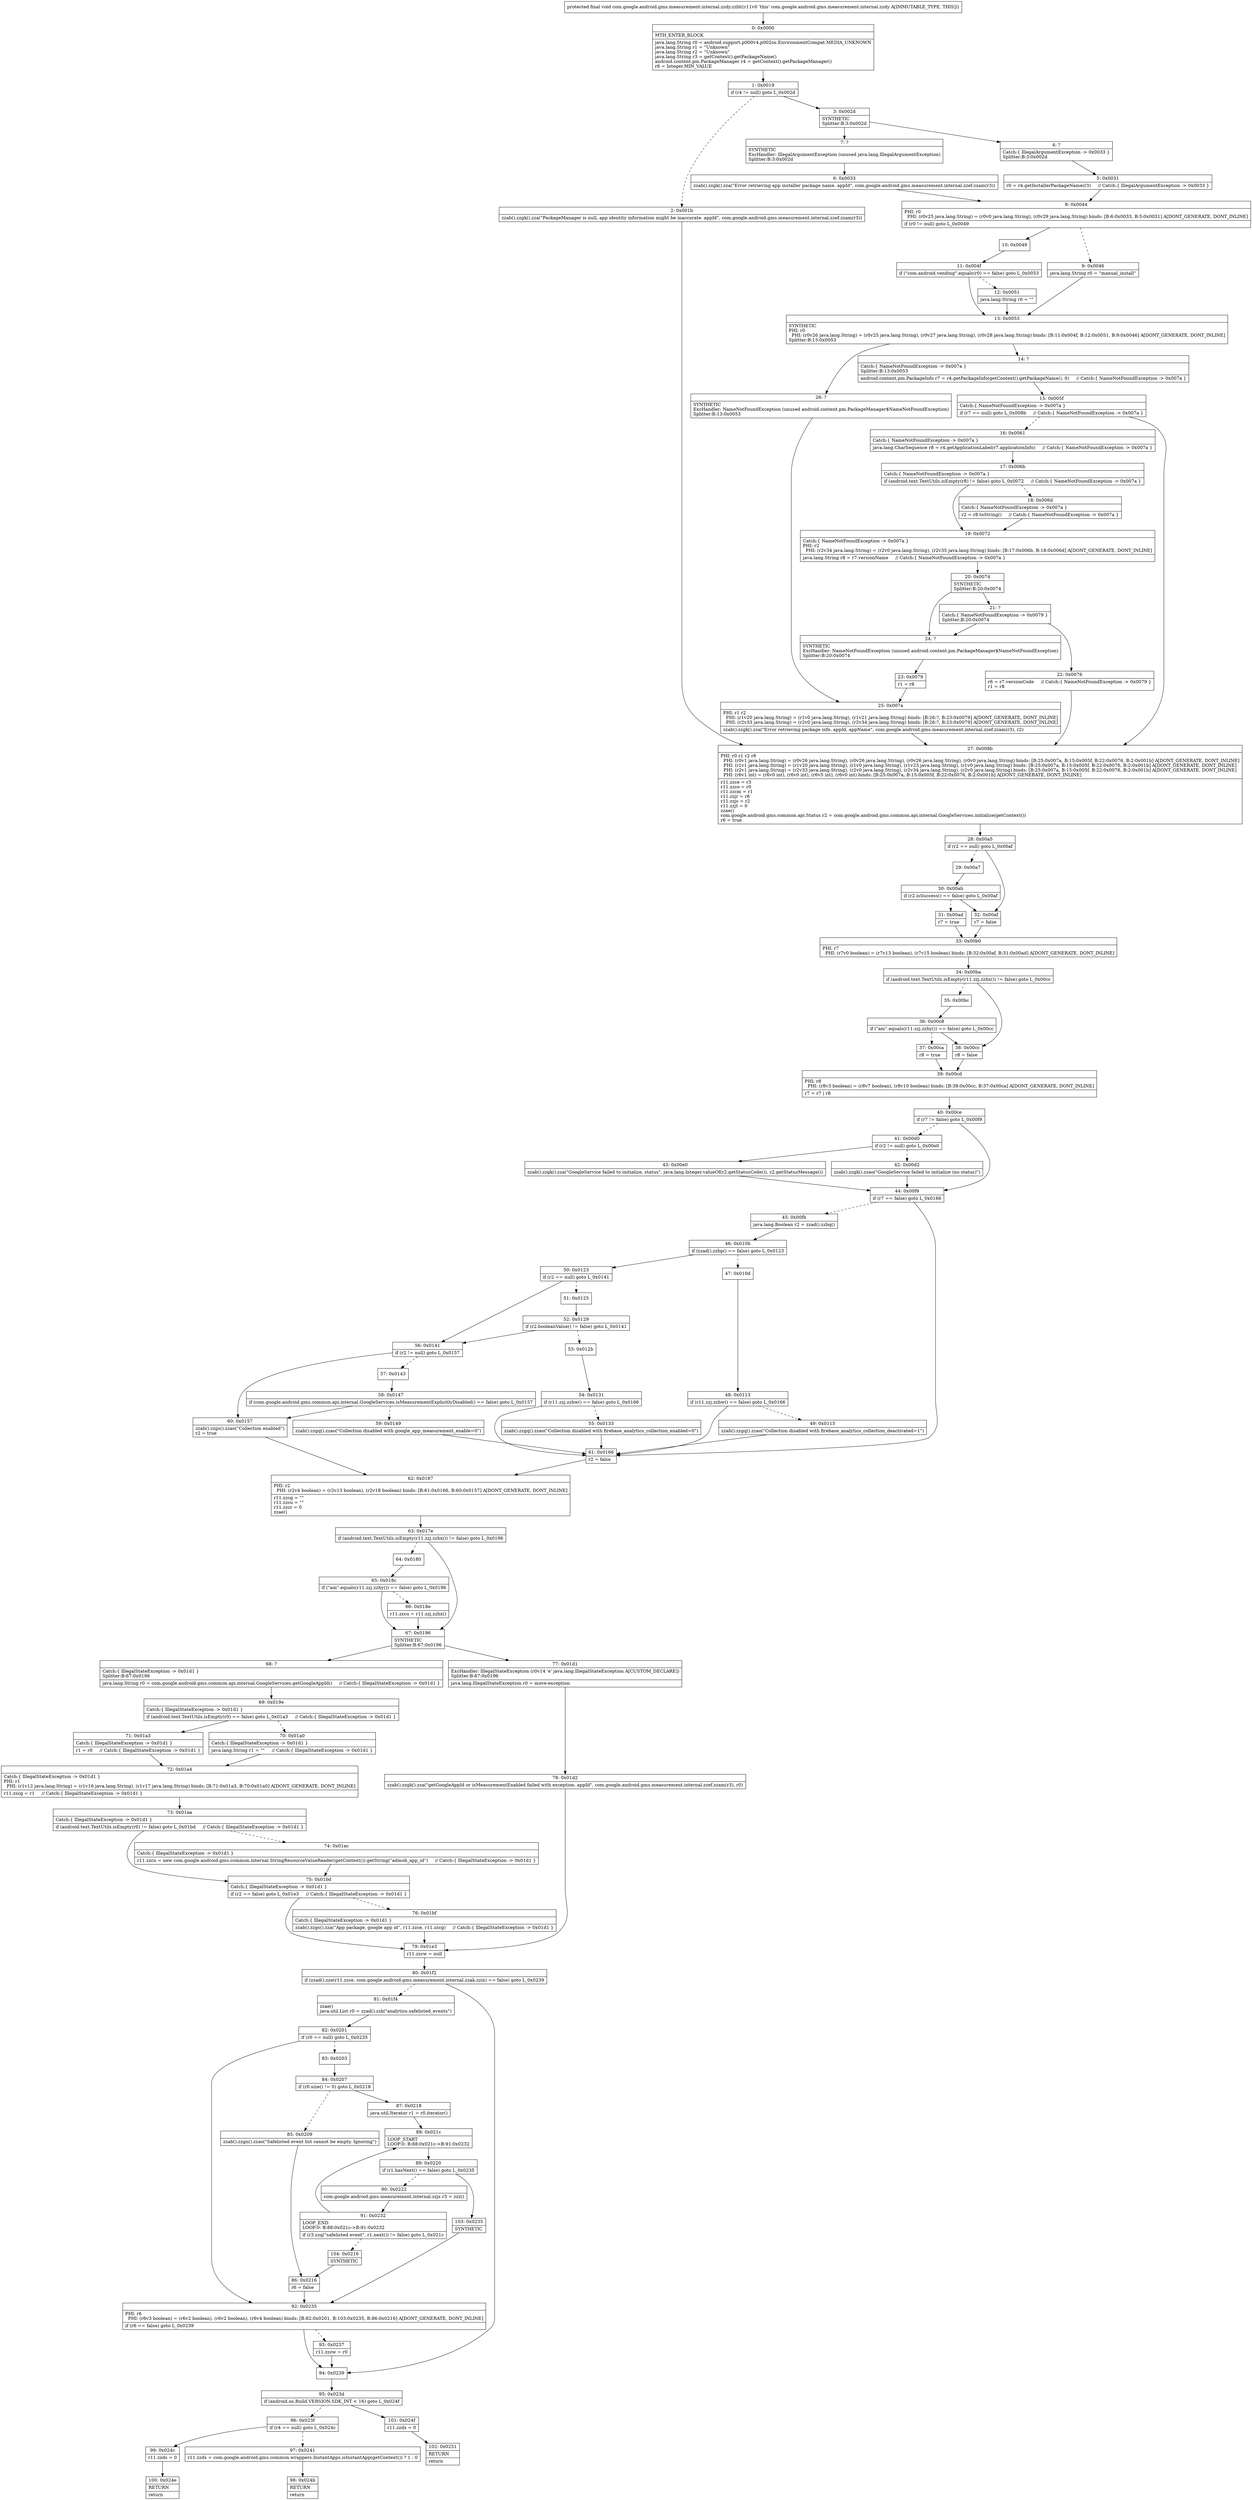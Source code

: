 digraph "CFG forcom.google.android.gms.measurement.internal.zzdy.zzbl()V" {
Node_0 [shape=record,label="{0\:\ 0x0000|MTH_ENTER_BLOCK\l|java.lang.String r0 = android.support.p000v4.p002os.EnvironmentCompat.MEDIA_UNKNOWN\ljava.lang.String r1 = \"Unknown\"\ljava.lang.String r2 = \"Unknown\"\ljava.lang.String r3 = getContext().getPackageName()\landroid.content.pm.PackageManager r4 = getContext().getPackageManager()\lr6 = Integer.MIN_VALUE\l}"];
Node_1 [shape=record,label="{1\:\ 0x0019|if (r4 != null) goto L_0x002d\l}"];
Node_2 [shape=record,label="{2\:\ 0x001b|zzab().zzgk().zza(\"PackageManager is null, app identity information might be inaccurate. appId\", com.google.android.gms.measurement.internal.zzef.zzam(r3))\l}"];
Node_3 [shape=record,label="{3\:\ 0x002d|SYNTHETIC\lSplitter:B:3:0x002d\l}"];
Node_4 [shape=record,label="{4\:\ ?|Catch:\{ IllegalArgumentException \-\> 0x0033 \}\lSplitter:B:3:0x002d\l}"];
Node_5 [shape=record,label="{5\:\ 0x0031|r0 = r4.getInstallerPackageName(r3)     \/\/ Catch:\{ IllegalArgumentException \-\> 0x0033 \}\l}"];
Node_6 [shape=record,label="{6\:\ 0x0033|zzab().zzgk().zza(\"Error retrieving app installer package name. appId\", com.google.android.gms.measurement.internal.zzef.zzam(r3))\l}"];
Node_7 [shape=record,label="{7\:\ ?|SYNTHETIC\lExcHandler: IllegalArgumentException (unused java.lang.IllegalArgumentException)\lSplitter:B:3:0x002d\l}"];
Node_8 [shape=record,label="{8\:\ 0x0044|PHI: r0 \l  PHI: (r0v25 java.lang.String) = (r0v0 java.lang.String), (r0v29 java.lang.String) binds: [B:6:0x0033, B:5:0x0031] A[DONT_GENERATE, DONT_INLINE]\l|if (r0 != null) goto L_0x0049\l}"];
Node_9 [shape=record,label="{9\:\ 0x0046|java.lang.String r0 = \"manual_install\"\l}"];
Node_10 [shape=record,label="{10\:\ 0x0049}"];
Node_11 [shape=record,label="{11\:\ 0x004f|if (\"com.android.vending\".equals(r0) == false) goto L_0x0053\l}"];
Node_12 [shape=record,label="{12\:\ 0x0051|java.lang.String r0 = \"\"\l}"];
Node_13 [shape=record,label="{13\:\ 0x0053|SYNTHETIC\lPHI: r0 \l  PHI: (r0v26 java.lang.String) = (r0v25 java.lang.String), (r0v27 java.lang.String), (r0v28 java.lang.String) binds: [B:11:0x004f, B:12:0x0051, B:9:0x0046] A[DONT_GENERATE, DONT_INLINE]\lSplitter:B:13:0x0053\l}"];
Node_14 [shape=record,label="{14\:\ ?|Catch:\{ NameNotFoundException \-\> 0x007a \}\lSplitter:B:13:0x0053\l|android.content.pm.PackageInfo r7 = r4.getPackageInfo(getContext().getPackageName(), 0)     \/\/ Catch:\{ NameNotFoundException \-\> 0x007a \}\l}"];
Node_15 [shape=record,label="{15\:\ 0x005f|Catch:\{ NameNotFoundException \-\> 0x007a \}\l|if (r7 == null) goto L_0x008b     \/\/ Catch:\{ NameNotFoundException \-\> 0x007a \}\l}"];
Node_16 [shape=record,label="{16\:\ 0x0061|Catch:\{ NameNotFoundException \-\> 0x007a \}\l|java.lang.CharSequence r8 = r4.getApplicationLabel(r7.applicationInfo)     \/\/ Catch:\{ NameNotFoundException \-\> 0x007a \}\l}"];
Node_17 [shape=record,label="{17\:\ 0x006b|Catch:\{ NameNotFoundException \-\> 0x007a \}\l|if (android.text.TextUtils.isEmpty(r8) != false) goto L_0x0072     \/\/ Catch:\{ NameNotFoundException \-\> 0x007a \}\l}"];
Node_18 [shape=record,label="{18\:\ 0x006d|Catch:\{ NameNotFoundException \-\> 0x007a \}\l|r2 = r8.toString()     \/\/ Catch:\{ NameNotFoundException \-\> 0x007a \}\l}"];
Node_19 [shape=record,label="{19\:\ 0x0072|Catch:\{ NameNotFoundException \-\> 0x007a \}\lPHI: r2 \l  PHI: (r2v34 java.lang.String) = (r2v0 java.lang.String), (r2v35 java.lang.String) binds: [B:17:0x006b, B:18:0x006d] A[DONT_GENERATE, DONT_INLINE]\l|java.lang.String r8 = r7.versionName     \/\/ Catch:\{ NameNotFoundException \-\> 0x007a \}\l}"];
Node_20 [shape=record,label="{20\:\ 0x0074|SYNTHETIC\lSplitter:B:20:0x0074\l}"];
Node_21 [shape=record,label="{21\:\ ?|Catch:\{ NameNotFoundException \-\> 0x0079 \}\lSplitter:B:20:0x0074\l}"];
Node_22 [shape=record,label="{22\:\ 0x0076|r6 = r7.versionCode     \/\/ Catch:\{ NameNotFoundException \-\> 0x0079 \}\lr1 = r8\l}"];
Node_23 [shape=record,label="{23\:\ 0x0079|r1 = r8\l}"];
Node_24 [shape=record,label="{24\:\ ?|SYNTHETIC\lExcHandler: NameNotFoundException (unused android.content.pm.PackageManager$NameNotFoundException)\lSplitter:B:20:0x0074\l}"];
Node_25 [shape=record,label="{25\:\ 0x007a|PHI: r1 r2 \l  PHI: (r1v20 java.lang.String) = (r1v0 java.lang.String), (r1v21 java.lang.String) binds: [B:26:?, B:23:0x0079] A[DONT_GENERATE, DONT_INLINE]\l  PHI: (r2v33 java.lang.String) = (r2v0 java.lang.String), (r2v34 java.lang.String) binds: [B:26:?, B:23:0x0079] A[DONT_GENERATE, DONT_INLINE]\l|zzab().zzgk().zza(\"Error retrieving package info. appId, appName\", com.google.android.gms.measurement.internal.zzef.zzam(r3), r2)\l}"];
Node_26 [shape=record,label="{26\:\ ?|SYNTHETIC\lExcHandler: NameNotFoundException (unused android.content.pm.PackageManager$NameNotFoundException)\lSplitter:B:13:0x0053\l}"];
Node_27 [shape=record,label="{27\:\ 0x008b|PHI: r0 r1 r2 r6 \l  PHI: (r0v1 java.lang.String) = (r0v26 java.lang.String), (r0v26 java.lang.String), (r0v26 java.lang.String), (r0v0 java.lang.String) binds: [B:25:0x007a, B:15:0x005f, B:22:0x0076, B:2:0x001b] A[DONT_GENERATE, DONT_INLINE]\l  PHI: (r1v1 java.lang.String) = (r1v20 java.lang.String), (r1v0 java.lang.String), (r1v23 java.lang.String), (r1v0 java.lang.String) binds: [B:25:0x007a, B:15:0x005f, B:22:0x0076, B:2:0x001b] A[DONT_GENERATE, DONT_INLINE]\l  PHI: (r2v1 java.lang.String) = (r2v33 java.lang.String), (r2v0 java.lang.String), (r2v34 java.lang.String), (r2v0 java.lang.String) binds: [B:25:0x007a, B:15:0x005f, B:22:0x0076, B:2:0x001b] A[DONT_GENERATE, DONT_INLINE]\l  PHI: (r6v1 int) = (r6v0 int), (r6v0 int), (r6v5 int), (r6v0 int) binds: [B:25:0x007a, B:15:0x005f, B:22:0x0076, B:2:0x001b] A[DONT_GENERATE, DONT_INLINE]\l|r11.zzce = r3\lr11.zzco = r0\lr11.zzcm = r1\lr11.zzjr = r6\lr11.zzjs = r2\lr11.zzjt = 0\lzzae()\lcom.google.android.gms.common.api.Status r2 = com.google.android.gms.common.api.internal.GoogleServices.initialize(getContext())\lr6 = true\l}"];
Node_28 [shape=record,label="{28\:\ 0x00a5|if (r2 == null) goto L_0x00af\l}"];
Node_29 [shape=record,label="{29\:\ 0x00a7}"];
Node_30 [shape=record,label="{30\:\ 0x00ab|if (r2.isSuccess() == false) goto L_0x00af\l}"];
Node_31 [shape=record,label="{31\:\ 0x00ad|r7 = true\l}"];
Node_32 [shape=record,label="{32\:\ 0x00af|r7 = false\l}"];
Node_33 [shape=record,label="{33\:\ 0x00b0|PHI: r7 \l  PHI: (r7v0 boolean) = (r7v13 boolean), (r7v15 boolean) binds: [B:32:0x00af, B:31:0x00ad] A[DONT_GENERATE, DONT_INLINE]\l}"];
Node_34 [shape=record,label="{34\:\ 0x00ba|if (android.text.TextUtils.isEmpty(r11.zzj.zzhx()) != false) goto L_0x00cc\l}"];
Node_35 [shape=record,label="{35\:\ 0x00bc}"];
Node_36 [shape=record,label="{36\:\ 0x00c8|if (\"am\".equals(r11.zzj.zzhy()) == false) goto L_0x00cc\l}"];
Node_37 [shape=record,label="{37\:\ 0x00ca|r8 = true\l}"];
Node_38 [shape=record,label="{38\:\ 0x00cc|r8 = false\l}"];
Node_39 [shape=record,label="{39\:\ 0x00cd|PHI: r8 \l  PHI: (r8v3 boolean) = (r8v7 boolean), (r8v10 boolean) binds: [B:38:0x00cc, B:37:0x00ca] A[DONT_GENERATE, DONT_INLINE]\l|r7 = r7 \| r8\l}"];
Node_40 [shape=record,label="{40\:\ 0x00ce|if (r7 != false) goto L_0x00f9\l}"];
Node_41 [shape=record,label="{41\:\ 0x00d0|if (r2 != null) goto L_0x00e0\l}"];
Node_42 [shape=record,label="{42\:\ 0x00d2|zzab().zzgk().zzao(\"GoogleService failed to initialize (no status)\")\l}"];
Node_43 [shape=record,label="{43\:\ 0x00e0|zzab().zzgk().zza(\"GoogleService failed to initialize, status\", java.lang.Integer.valueOf(r2.getStatusCode()), r2.getStatusMessage())\l}"];
Node_44 [shape=record,label="{44\:\ 0x00f9|if (r7 == false) goto L_0x0166\l}"];
Node_45 [shape=record,label="{45\:\ 0x00fb|java.lang.Boolean r2 = zzad().zzbq()\l}"];
Node_46 [shape=record,label="{46\:\ 0x010b|if (zzad().zzbp() == false) goto L_0x0123\l}"];
Node_47 [shape=record,label="{47\:\ 0x010d}"];
Node_48 [shape=record,label="{48\:\ 0x0113|if (r11.zzj.zzhw() == false) goto L_0x0166\l}"];
Node_49 [shape=record,label="{49\:\ 0x0115|zzab().zzgq().zzao(\"Collection disabled with firebase_analytics_collection_deactivated=1\")\l}"];
Node_50 [shape=record,label="{50\:\ 0x0123|if (r2 == null) goto L_0x0141\l}"];
Node_51 [shape=record,label="{51\:\ 0x0125}"];
Node_52 [shape=record,label="{52\:\ 0x0129|if (r2.booleanValue() != false) goto L_0x0141\l}"];
Node_53 [shape=record,label="{53\:\ 0x012b}"];
Node_54 [shape=record,label="{54\:\ 0x0131|if (r11.zzj.zzhw() == false) goto L_0x0166\l}"];
Node_55 [shape=record,label="{55\:\ 0x0133|zzab().zzgq().zzao(\"Collection disabled with firebase_analytics_collection_enabled=0\")\l}"];
Node_56 [shape=record,label="{56\:\ 0x0141|if (r2 != null) goto L_0x0157\l}"];
Node_57 [shape=record,label="{57\:\ 0x0143}"];
Node_58 [shape=record,label="{58\:\ 0x0147|if (com.google.android.gms.common.api.internal.GoogleServices.isMeasurementExplicitlyDisabled() == false) goto L_0x0157\l}"];
Node_59 [shape=record,label="{59\:\ 0x0149|zzab().zzgq().zzao(\"Collection disabled with google_app_measurement_enable=0\")\l}"];
Node_60 [shape=record,label="{60\:\ 0x0157|zzab().zzgs().zzao(\"Collection enabled\")\lr2 = true\l}"];
Node_61 [shape=record,label="{61\:\ 0x0166|r2 = false\l}"];
Node_62 [shape=record,label="{62\:\ 0x0167|PHI: r2 \l  PHI: (r2v4 boolean) = (r2v13 boolean), (r2v18 boolean) binds: [B:61:0x0166, B:60:0x0157] A[DONT_GENERATE, DONT_INLINE]\l|r11.zzcg = \"\"\lr11.zzcu = \"\"\lr11.zzcr = 0\lzzae()\l}"];
Node_63 [shape=record,label="{63\:\ 0x017e|if (android.text.TextUtils.isEmpty(r11.zzj.zzhx()) != false) goto L_0x0196\l}"];
Node_64 [shape=record,label="{64\:\ 0x0180}"];
Node_65 [shape=record,label="{65\:\ 0x018c|if (\"am\".equals(r11.zzj.zzhy()) == false) goto L_0x0196\l}"];
Node_66 [shape=record,label="{66\:\ 0x018e|r11.zzcu = r11.zzj.zzhx()\l}"];
Node_67 [shape=record,label="{67\:\ 0x0196|SYNTHETIC\lSplitter:B:67:0x0196\l}"];
Node_68 [shape=record,label="{68\:\ ?|Catch:\{ IllegalStateException \-\> 0x01d1 \}\lSplitter:B:67:0x0196\l|java.lang.String r0 = com.google.android.gms.common.api.internal.GoogleServices.getGoogleAppId()     \/\/ Catch:\{ IllegalStateException \-\> 0x01d1 \}\l}"];
Node_69 [shape=record,label="{69\:\ 0x019e|Catch:\{ IllegalStateException \-\> 0x01d1 \}\l|if (android.text.TextUtils.isEmpty(r0) == false) goto L_0x01a3     \/\/ Catch:\{ IllegalStateException \-\> 0x01d1 \}\l}"];
Node_70 [shape=record,label="{70\:\ 0x01a0|Catch:\{ IllegalStateException \-\> 0x01d1 \}\l|java.lang.String r1 = \"\"     \/\/ Catch:\{ IllegalStateException \-\> 0x01d1 \}\l}"];
Node_71 [shape=record,label="{71\:\ 0x01a3|Catch:\{ IllegalStateException \-\> 0x01d1 \}\l|r1 = r0     \/\/ Catch:\{ IllegalStateException \-\> 0x01d1 \}\l}"];
Node_72 [shape=record,label="{72\:\ 0x01a4|Catch:\{ IllegalStateException \-\> 0x01d1 \}\lPHI: r1 \l  PHI: (r1v12 java.lang.String) = (r1v16 java.lang.String), (r1v17 java.lang.String) binds: [B:71:0x01a3, B:70:0x01a0] A[DONT_GENERATE, DONT_INLINE]\l|r11.zzcg = r1     \/\/ Catch:\{ IllegalStateException \-\> 0x01d1 \}\l}"];
Node_73 [shape=record,label="{73\:\ 0x01aa|Catch:\{ IllegalStateException \-\> 0x01d1 \}\l|if (android.text.TextUtils.isEmpty(r0) != false) goto L_0x01bd     \/\/ Catch:\{ IllegalStateException \-\> 0x01d1 \}\l}"];
Node_74 [shape=record,label="{74\:\ 0x01ac|Catch:\{ IllegalStateException \-\> 0x01d1 \}\l|r11.zzcu = new com.google.android.gms.common.internal.StringResourceValueReader(getContext()).getString(\"admob_app_id\")     \/\/ Catch:\{ IllegalStateException \-\> 0x01d1 \}\l}"];
Node_75 [shape=record,label="{75\:\ 0x01bd|Catch:\{ IllegalStateException \-\> 0x01d1 \}\l|if (r2 == false) goto L_0x01e3     \/\/ Catch:\{ IllegalStateException \-\> 0x01d1 \}\l}"];
Node_76 [shape=record,label="{76\:\ 0x01bf|Catch:\{ IllegalStateException \-\> 0x01d1 \}\l|zzab().zzgs().zza(\"App package, google app id\", r11.zzce, r11.zzcg)     \/\/ Catch:\{ IllegalStateException \-\> 0x01d1 \}\l}"];
Node_77 [shape=record,label="{77\:\ 0x01d1|ExcHandler: IllegalStateException (r0v14 'e' java.lang.IllegalStateException A[CUSTOM_DECLARE])\lSplitter:B:67:0x0196\l|java.lang.IllegalStateException r0 = move\-exception\l}"];
Node_78 [shape=record,label="{78\:\ 0x01d2|zzab().zzgk().zza(\"getGoogleAppId or isMeasurementEnabled failed with exception. appId\", com.google.android.gms.measurement.internal.zzef.zzam(r3), r0)\l}"];
Node_79 [shape=record,label="{79\:\ 0x01e3|r11.zzcw = null\l}"];
Node_80 [shape=record,label="{80\:\ 0x01f2|if (zzad().zze(r11.zzce, com.google.android.gms.measurement.internal.zzak.zzix) == false) goto L_0x0239\l}"];
Node_81 [shape=record,label="{81\:\ 0x01f4|zzae()\ljava.util.List r0 = zzad().zzk(\"analytics.safelisted_events\")\l}"];
Node_82 [shape=record,label="{82\:\ 0x0201|if (r0 == null) goto L_0x0235\l}"];
Node_83 [shape=record,label="{83\:\ 0x0203}"];
Node_84 [shape=record,label="{84\:\ 0x0207|if (r0.size() != 0) goto L_0x0218\l}"];
Node_85 [shape=record,label="{85\:\ 0x0209|zzab().zzgn().zzao(\"Safelisted event list cannot be empty. Ignoring\")\l}"];
Node_86 [shape=record,label="{86\:\ 0x0216|r6 = false\l}"];
Node_87 [shape=record,label="{87\:\ 0x0218|java.util.Iterator r1 = r0.iterator()\l}"];
Node_88 [shape=record,label="{88\:\ 0x021c|LOOP_START\lLOOP:0: B:88:0x021c\-\>B:91:0x0232\l}"];
Node_89 [shape=record,label="{89\:\ 0x0220|if (r1.hasNext() == false) goto L_0x0235\l}"];
Node_90 [shape=record,label="{90\:\ 0x0222|com.google.android.gms.measurement.internal.zzjs r3 = zzz()\l}"];
Node_91 [shape=record,label="{91\:\ 0x0232|LOOP_END\lLOOP:0: B:88:0x021c\-\>B:91:0x0232\l|if (r3.zzq(\"safelisted event\", r1.next()) != false) goto L_0x021c\l}"];
Node_92 [shape=record,label="{92\:\ 0x0235|PHI: r6 \l  PHI: (r6v3 boolean) = (r6v2 boolean), (r6v2 boolean), (r6v4 boolean) binds: [B:82:0x0201, B:103:0x0235, B:86:0x0216] A[DONT_GENERATE, DONT_INLINE]\l|if (r6 == false) goto L_0x0239\l}"];
Node_93 [shape=record,label="{93\:\ 0x0237|r11.zzcw = r0\l}"];
Node_94 [shape=record,label="{94\:\ 0x0239}"];
Node_95 [shape=record,label="{95\:\ 0x023d|if (android.os.Build.VERSION.SDK_INT \< 16) goto L_0x024f\l}"];
Node_96 [shape=record,label="{96\:\ 0x023f|if (r4 == null) goto L_0x024c\l}"];
Node_97 [shape=record,label="{97\:\ 0x0241|r11.zzds = com.google.android.gms.common.wrappers.InstantApps.isInstantApp(getContext()) ? 1 : 0\l}"];
Node_98 [shape=record,label="{98\:\ 0x024b|RETURN\l|return\l}"];
Node_99 [shape=record,label="{99\:\ 0x024c|r11.zzds = 0\l}"];
Node_100 [shape=record,label="{100\:\ 0x024e|RETURN\l|return\l}"];
Node_101 [shape=record,label="{101\:\ 0x024f|r11.zzds = 0\l}"];
Node_102 [shape=record,label="{102\:\ 0x0251|RETURN\l|return\l}"];
Node_103 [shape=record,label="{103\:\ 0x0235|SYNTHETIC\l}"];
Node_104 [shape=record,label="{104\:\ 0x0216|SYNTHETIC\l}"];
MethodNode[shape=record,label="{protected final void com.google.android.gms.measurement.internal.zzdy.zzbl((r11v0 'this' com.google.android.gms.measurement.internal.zzdy A[IMMUTABLE_TYPE, THIS])) }"];
MethodNode -> Node_0;
Node_0 -> Node_1;
Node_1 -> Node_2[style=dashed];
Node_1 -> Node_3;
Node_2 -> Node_27;
Node_3 -> Node_4;
Node_3 -> Node_7;
Node_4 -> Node_5;
Node_5 -> Node_8;
Node_6 -> Node_8;
Node_7 -> Node_6;
Node_8 -> Node_9[style=dashed];
Node_8 -> Node_10;
Node_9 -> Node_13;
Node_10 -> Node_11;
Node_11 -> Node_12[style=dashed];
Node_11 -> Node_13;
Node_12 -> Node_13;
Node_13 -> Node_14;
Node_13 -> Node_26;
Node_14 -> Node_15;
Node_15 -> Node_16[style=dashed];
Node_15 -> Node_27;
Node_16 -> Node_17;
Node_17 -> Node_18[style=dashed];
Node_17 -> Node_19;
Node_18 -> Node_19;
Node_19 -> Node_20;
Node_20 -> Node_21;
Node_20 -> Node_24;
Node_21 -> Node_22;
Node_21 -> Node_24;
Node_22 -> Node_27;
Node_23 -> Node_25;
Node_24 -> Node_23;
Node_25 -> Node_27;
Node_26 -> Node_25;
Node_27 -> Node_28;
Node_28 -> Node_29[style=dashed];
Node_28 -> Node_32;
Node_29 -> Node_30;
Node_30 -> Node_31[style=dashed];
Node_30 -> Node_32;
Node_31 -> Node_33;
Node_32 -> Node_33;
Node_33 -> Node_34;
Node_34 -> Node_35[style=dashed];
Node_34 -> Node_38;
Node_35 -> Node_36;
Node_36 -> Node_37[style=dashed];
Node_36 -> Node_38;
Node_37 -> Node_39;
Node_38 -> Node_39;
Node_39 -> Node_40;
Node_40 -> Node_41[style=dashed];
Node_40 -> Node_44;
Node_41 -> Node_42[style=dashed];
Node_41 -> Node_43;
Node_42 -> Node_44;
Node_43 -> Node_44;
Node_44 -> Node_45[style=dashed];
Node_44 -> Node_61;
Node_45 -> Node_46;
Node_46 -> Node_47[style=dashed];
Node_46 -> Node_50;
Node_47 -> Node_48;
Node_48 -> Node_49[style=dashed];
Node_48 -> Node_61;
Node_49 -> Node_61;
Node_50 -> Node_51[style=dashed];
Node_50 -> Node_56;
Node_51 -> Node_52;
Node_52 -> Node_53[style=dashed];
Node_52 -> Node_56;
Node_53 -> Node_54;
Node_54 -> Node_55[style=dashed];
Node_54 -> Node_61;
Node_55 -> Node_61;
Node_56 -> Node_57[style=dashed];
Node_56 -> Node_60;
Node_57 -> Node_58;
Node_58 -> Node_59[style=dashed];
Node_58 -> Node_60;
Node_59 -> Node_61;
Node_60 -> Node_62;
Node_61 -> Node_62;
Node_62 -> Node_63;
Node_63 -> Node_64[style=dashed];
Node_63 -> Node_67;
Node_64 -> Node_65;
Node_65 -> Node_66[style=dashed];
Node_65 -> Node_67;
Node_66 -> Node_67;
Node_67 -> Node_68;
Node_67 -> Node_77;
Node_68 -> Node_69;
Node_69 -> Node_70[style=dashed];
Node_69 -> Node_71;
Node_70 -> Node_72;
Node_71 -> Node_72;
Node_72 -> Node_73;
Node_73 -> Node_74[style=dashed];
Node_73 -> Node_75;
Node_74 -> Node_75;
Node_75 -> Node_76[style=dashed];
Node_75 -> Node_79;
Node_76 -> Node_79;
Node_77 -> Node_78;
Node_78 -> Node_79;
Node_79 -> Node_80;
Node_80 -> Node_81[style=dashed];
Node_80 -> Node_94;
Node_81 -> Node_82;
Node_82 -> Node_83[style=dashed];
Node_82 -> Node_92;
Node_83 -> Node_84;
Node_84 -> Node_85[style=dashed];
Node_84 -> Node_87;
Node_85 -> Node_86;
Node_86 -> Node_92;
Node_87 -> Node_88;
Node_88 -> Node_89;
Node_89 -> Node_90[style=dashed];
Node_89 -> Node_103;
Node_90 -> Node_91;
Node_91 -> Node_88;
Node_91 -> Node_104[style=dashed];
Node_92 -> Node_93[style=dashed];
Node_92 -> Node_94;
Node_93 -> Node_94;
Node_94 -> Node_95;
Node_95 -> Node_96[style=dashed];
Node_95 -> Node_101;
Node_96 -> Node_97[style=dashed];
Node_96 -> Node_99;
Node_97 -> Node_98;
Node_99 -> Node_100;
Node_101 -> Node_102;
Node_103 -> Node_92;
Node_104 -> Node_86;
}


